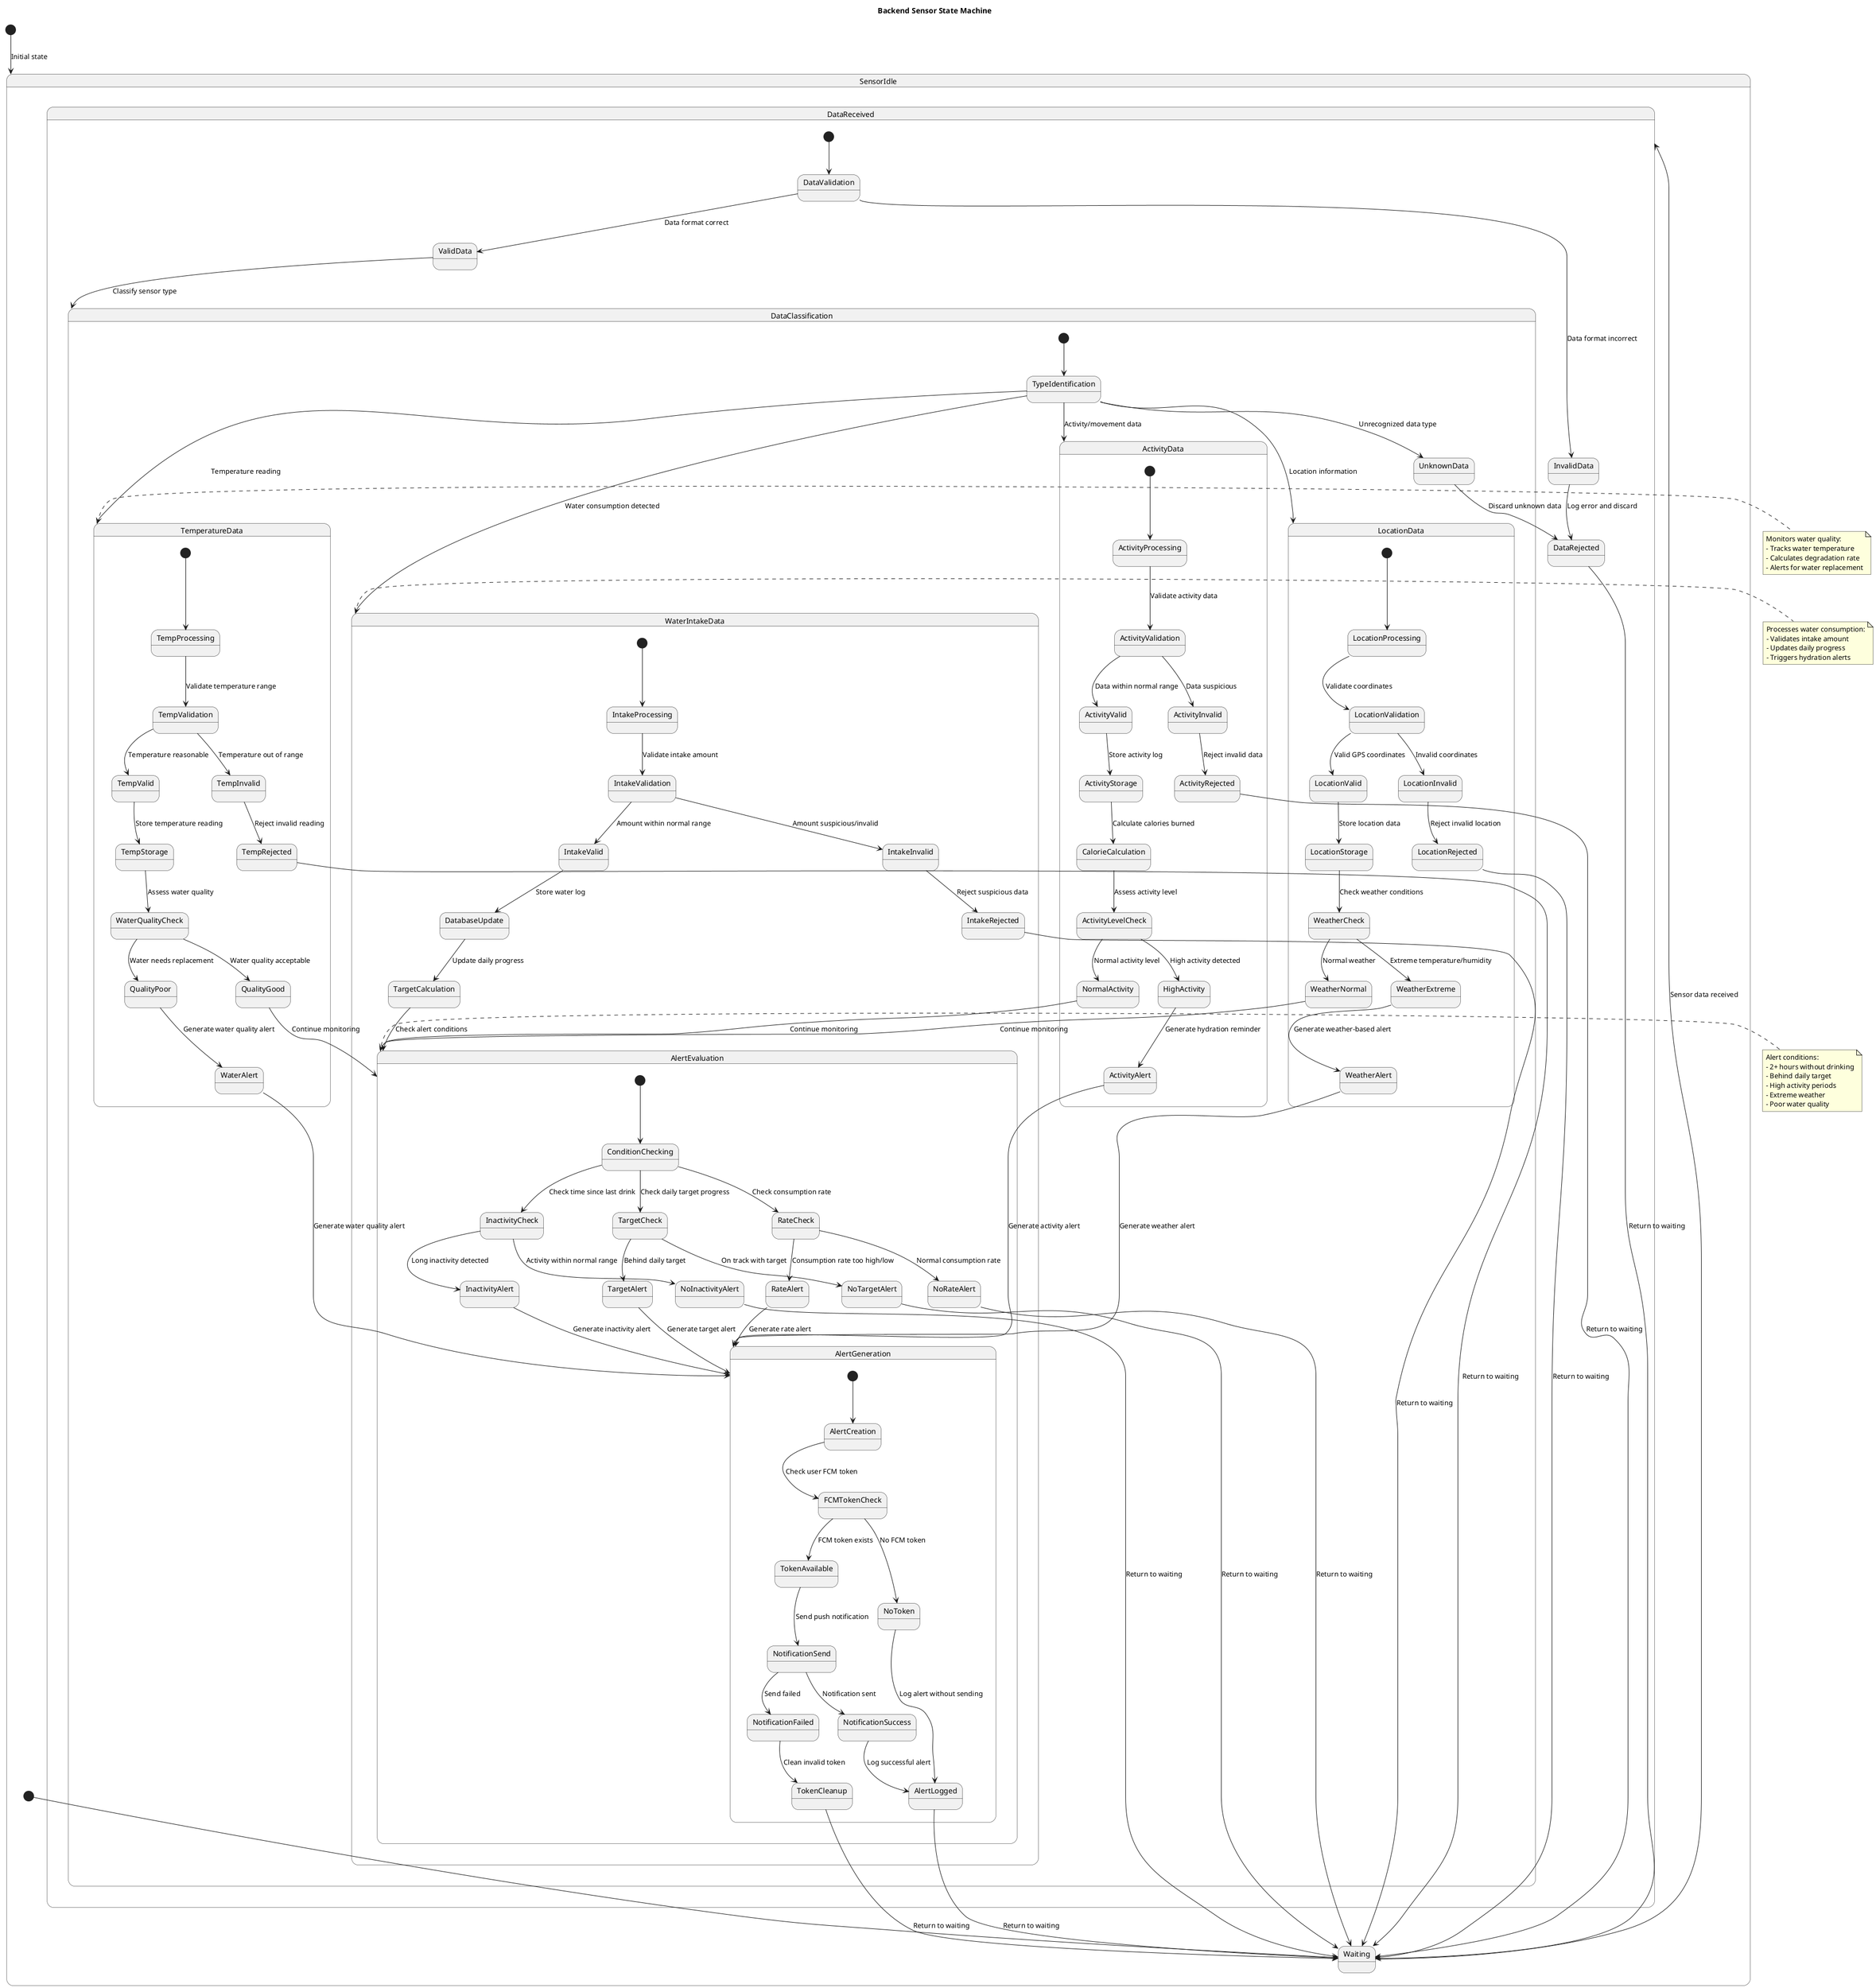 @startuml Backend Sensor State Machine

title Backend Sensor State Machine

[*] --> SensorIdle : Initial state

state SensorIdle {
    [*] --> Waiting
    Waiting --> DataReceived : Sensor data received
}

state DataReceived {
    [*] --> DataValidation
    DataValidation --> ValidData : Data format correct
    DataValidation --> InvalidData : Data format incorrect
    
    InvalidData --> DataRejected : Log error and discard
    DataRejected --> Waiting : Return to waiting
    
    ValidData --> DataClassification : Classify sensor type
}

state DataClassification {
    [*] --> TypeIdentification
    TypeIdentification --> WaterIntakeData : Water consumption detected
    TypeIdentification --> TemperatureData : Temperature reading
    TypeIdentification --> ActivityData : Activity/movement data
    TypeIdentification --> LocationData : Location information
    TypeIdentification --> UnknownData : Unrecognized data type
    
    UnknownData --> DataRejected : Discard unknown data
}

state WaterIntakeData {
    [*] --> IntakeProcessing
    IntakeProcessing --> IntakeValidation : Validate intake amount
    IntakeValidation --> IntakeValid : Amount within normal range
    IntakeValidation --> IntakeInvalid : Amount suspicious/invalid
    
    IntakeValid --> DatabaseUpdate : Store water log
    IntakeInvalid --> IntakeRejected : Reject suspicious data
    
    DatabaseUpdate --> TargetCalculation : Update daily progress
    TargetCalculation --> AlertEvaluation : Check alert conditions
    IntakeRejected --> Waiting : Return to waiting
}

state TemperatureData {
    [*] --> TempProcessing
    TempProcessing --> TempValidation : Validate temperature range
    TempValidation --> TempValid : Temperature reasonable
    TempValidation --> TempInvalid : Temperature out of range
    
    TempValid --> TempStorage : Store temperature reading
    TempInvalid --> TempRejected : Reject invalid reading
    
    TempStorage --> WaterQualityCheck : Assess water quality
    WaterQualityCheck --> QualityGood : Water quality acceptable
    WaterQualityCheck --> QualityPoor : Water needs replacement
    
    QualityGood --> AlertEvaluation : Continue monitoring
    QualityPoor --> WaterAlert : Generate water quality alert
    TempRejected --> Waiting : Return to waiting
}

state ActivityData {
    [*] --> ActivityProcessing
    ActivityProcessing --> ActivityValidation : Validate activity data
    ActivityValidation --> ActivityValid : Data within normal range
    ActivityValidation --> ActivityInvalid : Data suspicious
    
    ActivityValid --> ActivityStorage : Store activity log
    ActivityInvalid --> ActivityRejected : Reject invalid data
    
    ActivityStorage --> CalorieCalculation : Calculate calories burned
    CalorieCalculation --> ActivityLevelCheck : Assess activity level
    ActivityLevelCheck --> NormalActivity : Normal activity level
    ActivityLevelCheck --> HighActivity : High activity detected
    
    NormalActivity --> AlertEvaluation : Continue monitoring
    HighActivity --> ActivityAlert : Generate hydration reminder
    ActivityRejected --> Waiting : Return to waiting
}

state LocationData {
    [*] --> LocationProcessing
    LocationProcessing --> LocationValidation : Validate coordinates
    LocationValidation --> LocationValid : Valid GPS coordinates
    LocationValidation --> LocationInvalid : Invalid coordinates
    
    LocationValid --> LocationStorage : Store location data
    LocationInvalid --> LocationRejected : Reject invalid location
    
    LocationStorage --> WeatherCheck : Check weather conditions
    WeatherCheck --> WeatherNormal : Normal weather
    WeatherCheck --> WeatherExtreme : Extreme temperature/humidity
    
    WeatherNormal --> AlertEvaluation : Continue monitoring
    WeatherExtreme --> WeatherAlert : Generate weather-based alert
    LocationRejected --> Waiting : Return to waiting
}

state AlertEvaluation {
    [*] --> ConditionChecking
    ConditionChecking --> InactivityCheck : Check time since last drink
    ConditionChecking --> TargetCheck : Check daily target progress
    ConditionChecking --> RateCheck : Check consumption rate
    
    InactivityCheck --> InactivityAlert : Long inactivity detected
    InactivityCheck --> NoInactivityAlert : Activity within normal range
    
    TargetCheck --> TargetAlert : Behind daily target
    TargetCheck --> NoTargetAlert : On track with target
    
    RateCheck --> RateAlert : Consumption rate too high/low
    RateCheck --> NoRateAlert : Normal consumption rate
    
    InactivityAlert --> AlertGeneration : Generate inactivity alert
    TargetAlert --> AlertGeneration : Generate target alert
    RateAlert --> AlertGeneration : Generate rate alert
    WaterAlert --> AlertGeneration : Generate water quality alert
    ActivityAlert --> AlertGeneration : Generate activity alert
    WeatherAlert --> AlertGeneration : Generate weather alert
    
    NoInactivityAlert --> Waiting : Return to waiting
    NoTargetAlert --> Waiting : Return to waiting
    NoRateAlert --> Waiting : Return to waiting
}

state AlertGeneration {
    [*] --> AlertCreation
    AlertCreation --> FCMTokenCheck : Check user FCM token
    FCMTokenCheck --> TokenAvailable : FCM token exists
    FCMTokenCheck --> NoToken : No FCM token
    
    TokenAvailable --> NotificationSend : Send push notification
    NoToken --> AlertLogged : Log alert without sending
    
    NotificationSend --> NotificationSuccess : Notification sent
    NotificationSend --> NotificationFailed : Send failed
    
    NotificationSuccess --> AlertLogged : Log successful alert
    NotificationFailed --> TokenCleanup : Clean invalid token
    
    AlertLogged --> Waiting : Return to waiting
    TokenCleanup --> Waiting : Return to waiting
}

note right of WaterIntakeData
  Processes water consumption:
  - Validates intake amount
  - Updates daily progress
  - Triggers hydration alerts
end note

note right of TemperatureData
  Monitors water quality:
  - Tracks water temperature
  - Calculates degradation rate
  - Alerts for water replacement
end note

note left of AlertEvaluation
  Alert conditions:
  - 2+ hours without drinking
  - Behind daily target
  - High activity periods
  - Extreme weather
  - Poor water quality
end note

@enduml 
